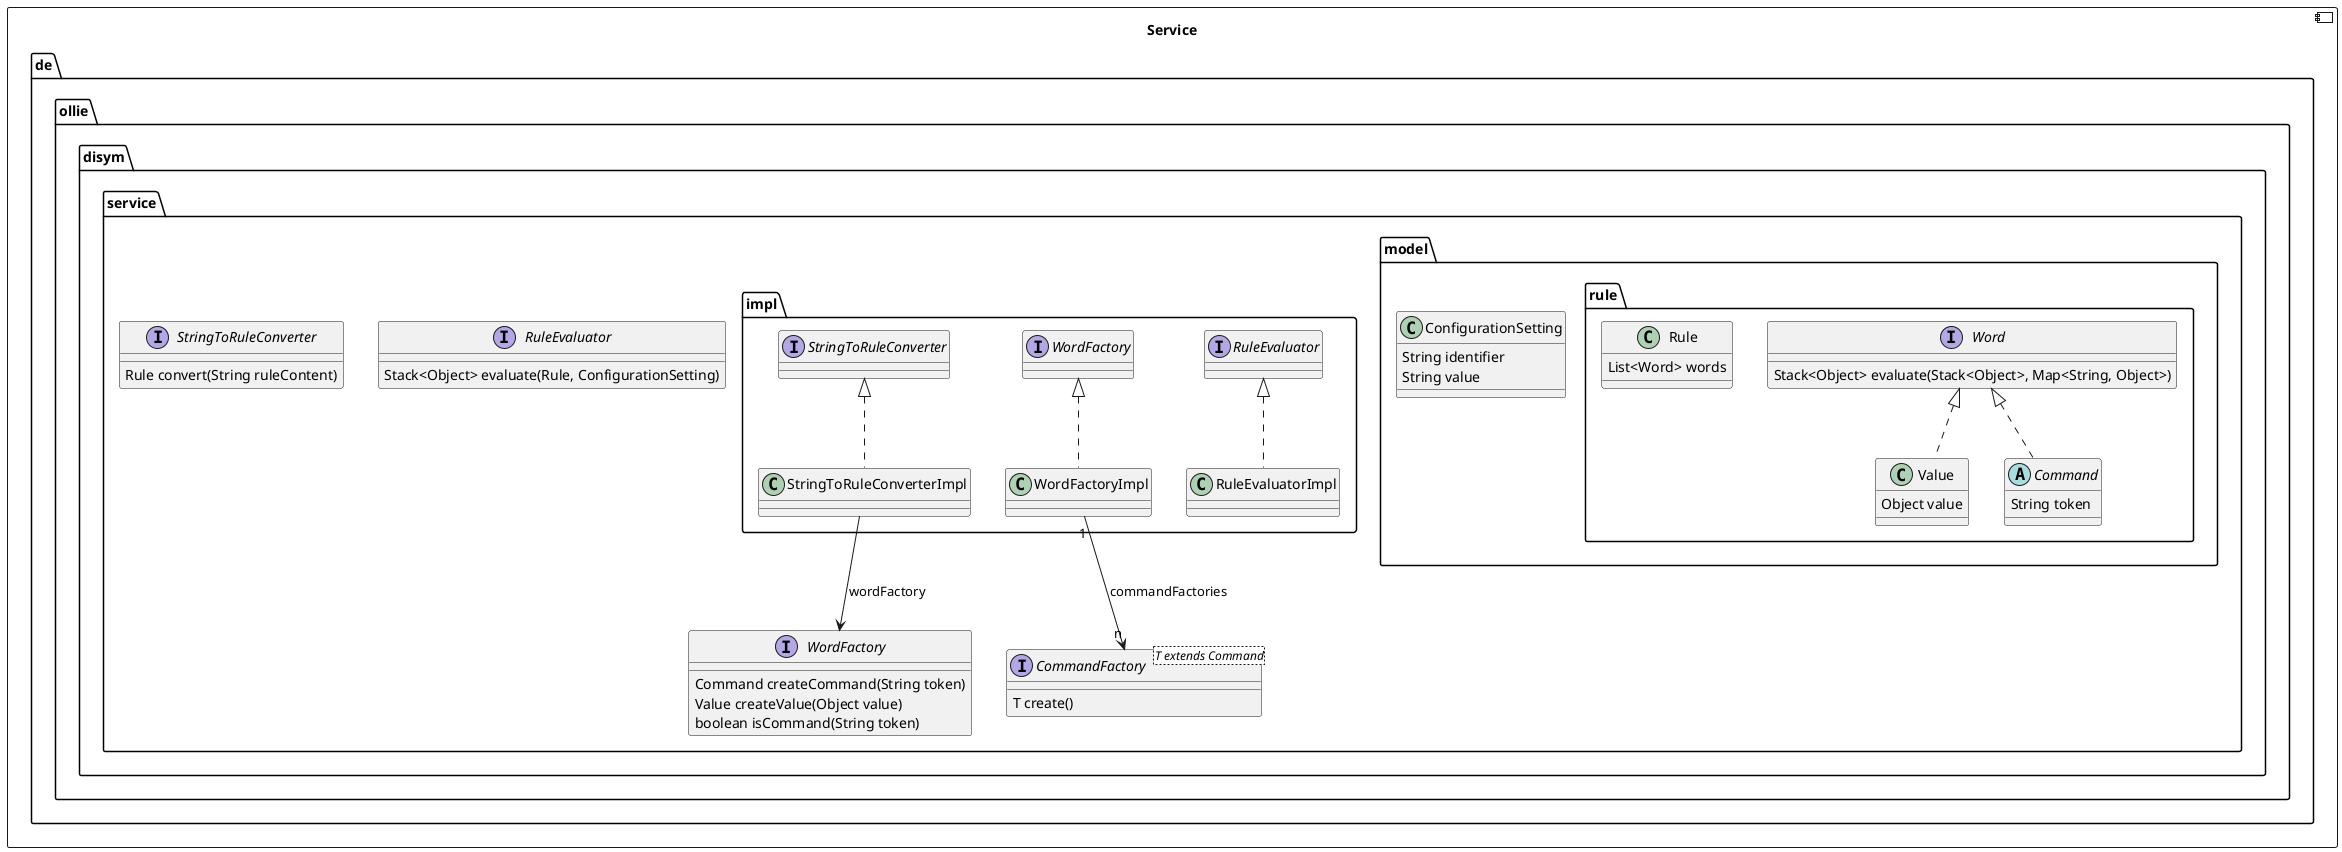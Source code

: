 @startuml "Class Diagram UPN Runner"

component Service {

    package de.ollie.disym.service {

        package model.rule {

            interface Word {
                Stack<Object> evaluate(Stack<Object>, Map<String, Object>)
            }

            class Rule {
                List<Word> words
            }

            class Value implements Word {
                Object value
            }

            abstract class Command implements Word {
                String token
            }

        }

        interface CommandFactory<T extends Command> {
            T create()
        }

        interface RuleEvaluator {
            Stack<Object> evaluate(Rule, ConfigurationSetting)
        }

        interface StringToRuleConverter {
        	Rule convert(String ruleContent)
        }

        interface WordFactory {
            Command createCommand(String token)
            Value createValue(Object value)
            boolean isCommand(String token)
        }

        package impl {

            class RuleEvaluatorImpl implements RuleEvaluator

            class StringToRuleConverterImpl implements StringToRuleConverter
                StringToRuleConverterImpl --> WordFactory : wordFactory

            class WordFactoryImpl implements WordFactory
                WordFactoryImpl "1"-->"n" CommandFactory : commandFactories

        }

        package model {

            class ConfigurationSetting {
                String identifier
	            String value
            }

        }

    }

}

@enduml